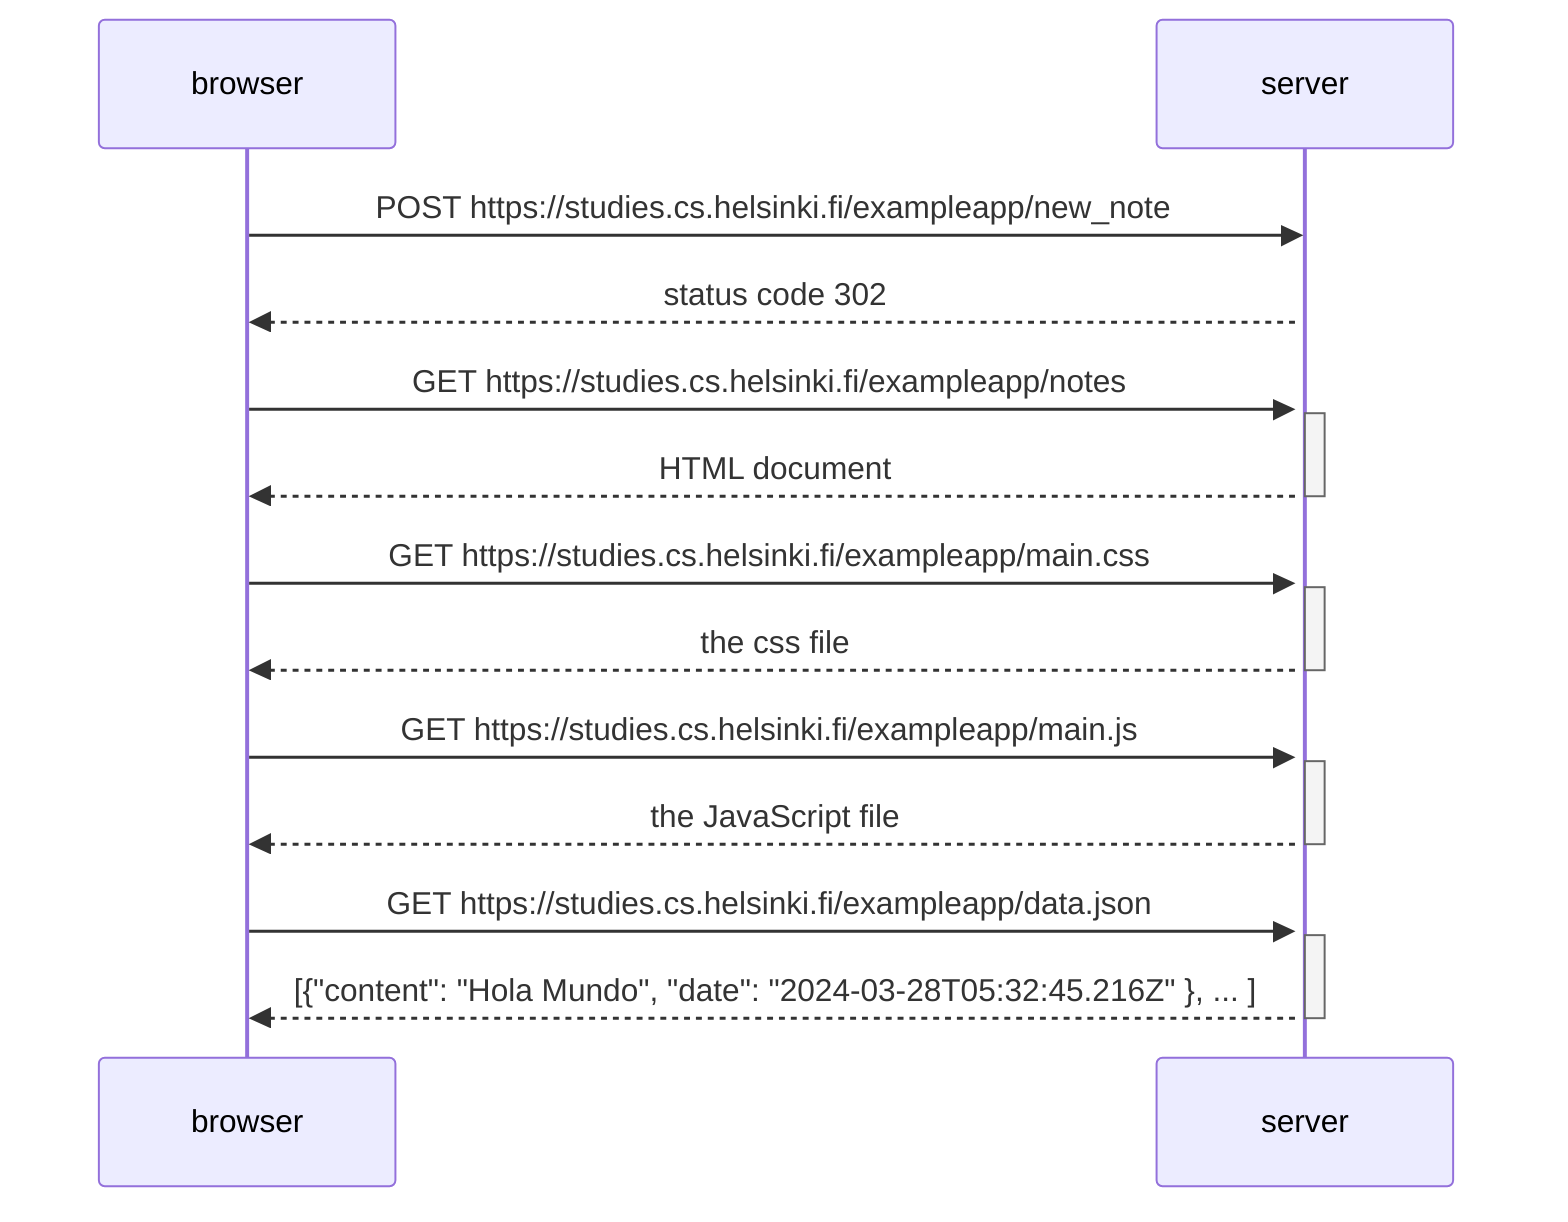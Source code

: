sequenceDiagram
    participant browser
    participant server

    browser->>server: POST https://studies.cs.helsinki.fi/exampleapp/new_note
    activate server
    server-->>browser: status code 302

    browser->>server: GET https://studies.cs.helsinki.fi/exampleapp/notes
    activate server
    server-->>browser: HTML document
    deactivate server

    browser->>server: GET https://studies.cs.helsinki.fi/exampleapp/main.css
    activate server
    server-->>browser: the css file
    deactivate server

    browser->>server: GET https://studies.cs.helsinki.fi/exampleapp/main.js
    activate server
    server-->>browser: the JavaScript file
    deactivate server


    browser->>server: GET https://studies.cs.helsinki.fi/exampleapp/data.json
    activate server
    server-->>browser: [{"content": "Hola Mundo", "date": "2024-03-28T05:32:45.216Z" }, ... ]
    deactivate server